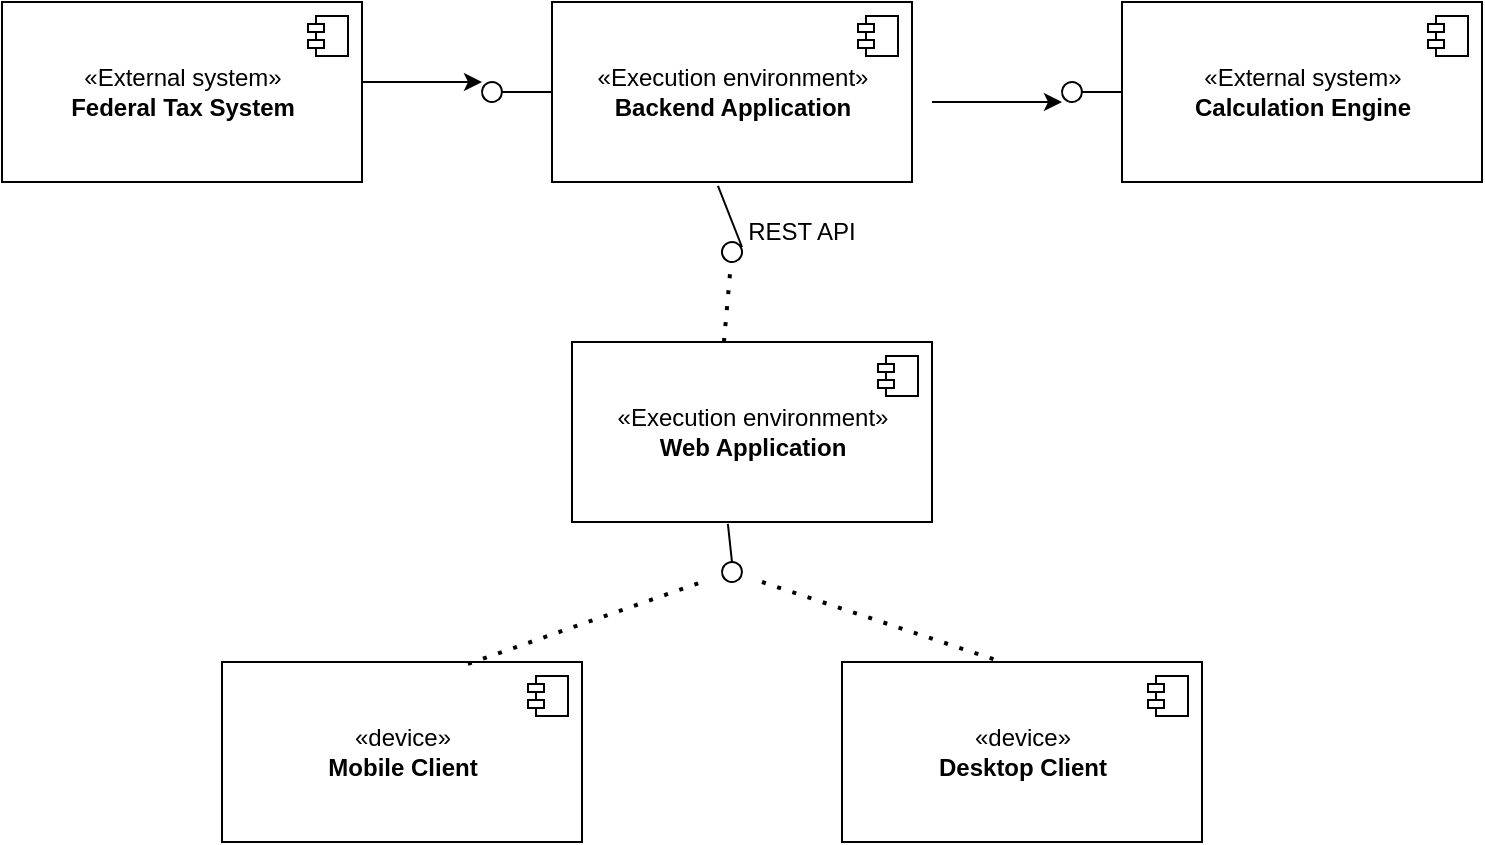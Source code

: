 <mxfile version="20.8.1" type="device"><diagram id="RDtHthA3mGii-tfSPl4o" name="Page-1"><mxGraphModel dx="1434" dy="782" grid="1" gridSize="10" guides="1" tooltips="1" connect="1" arrows="1" fold="1" page="1" pageScale="1" pageWidth="850" pageHeight="1100" math="0" shadow="0"><root><mxCell id="0"/><mxCell id="1" parent="0"/><mxCell id="SUxZkWEQ29-1rgHO_sBT-1" value="&lt;div&gt;«device»&lt;/div&gt;&lt;div&gt;&lt;b&gt;Mobile Client&lt;br&gt;&lt;/b&gt;&lt;/div&gt;" style="html=1;dropTarget=0;" parent="1" vertex="1"><mxGeometry x="160" y="490" width="180" height="90" as="geometry"/></mxCell><mxCell id="SUxZkWEQ29-1rgHO_sBT-2" value="" style="shape=module;jettyWidth=8;jettyHeight=4;" parent="SUxZkWEQ29-1rgHO_sBT-1" vertex="1"><mxGeometry x="1" width="20" height="20" relative="1" as="geometry"><mxPoint x="-27" y="7" as="offset"/></mxGeometry></mxCell><mxCell id="SUxZkWEQ29-1rgHO_sBT-3" value="&lt;div&gt;«device»&lt;/div&gt;&lt;div&gt;&lt;b&gt;Desktop Client&lt;br&gt;&lt;/b&gt;&lt;/div&gt;" style="html=1;dropTarget=0;" parent="1" vertex="1"><mxGeometry x="470" y="490" width="180" height="90" as="geometry"/></mxCell><mxCell id="SUxZkWEQ29-1rgHO_sBT-4" value="" style="shape=module;jettyWidth=8;jettyHeight=4;" parent="SUxZkWEQ29-1rgHO_sBT-3" vertex="1"><mxGeometry x="1" width="20" height="20" relative="1" as="geometry"><mxPoint x="-27" y="7" as="offset"/></mxGeometry></mxCell><mxCell id="SUxZkWEQ29-1rgHO_sBT-5" value="&lt;div&gt;«Execution environment»&lt;/div&gt;&lt;b&gt;Web Application&lt;/b&gt;" style="html=1;dropTarget=0;" parent="1" vertex="1"><mxGeometry x="335" y="330" width="180" height="90" as="geometry"/></mxCell><mxCell id="SUxZkWEQ29-1rgHO_sBT-6" value="" style="shape=module;jettyWidth=8;jettyHeight=4;" parent="SUxZkWEQ29-1rgHO_sBT-5" vertex="1"><mxGeometry x="1" width="20" height="20" relative="1" as="geometry"><mxPoint x="-27" y="7" as="offset"/></mxGeometry></mxCell><mxCell id="SUxZkWEQ29-1rgHO_sBT-7" value="&lt;div&gt;«Execution environment»&lt;/div&gt;&lt;b&gt;Backend Application&lt;/b&gt;" style="html=1;dropTarget=0;" parent="1" vertex="1"><mxGeometry x="325" y="160" width="180" height="90" as="geometry"/></mxCell><mxCell id="SUxZkWEQ29-1rgHO_sBT-8" value="" style="shape=module;jettyWidth=8;jettyHeight=4;" parent="SUxZkWEQ29-1rgHO_sBT-7" vertex="1"><mxGeometry x="1" width="20" height="20" relative="1" as="geometry"><mxPoint x="-27" y="7" as="offset"/></mxGeometry></mxCell><mxCell id="SUxZkWEQ29-1rgHO_sBT-9" value="&lt;div&gt;«External system»&lt;/div&gt;&lt;div&gt;&lt;b&gt;Calculation Engine&lt;br&gt;&lt;/b&gt;&lt;/div&gt;" style="html=1;dropTarget=0;" parent="1" vertex="1"><mxGeometry x="610" y="160" width="180" height="90" as="geometry"/></mxCell><mxCell id="SUxZkWEQ29-1rgHO_sBT-10" value="" style="shape=module;jettyWidth=8;jettyHeight=4;" parent="SUxZkWEQ29-1rgHO_sBT-9" vertex="1"><mxGeometry x="1" width="20" height="20" relative="1" as="geometry"><mxPoint x="-27" y="7" as="offset"/></mxGeometry></mxCell><mxCell id="SUxZkWEQ29-1rgHO_sBT-11" value="&lt;div&gt;«External system»&lt;/div&gt;&lt;div&gt;&lt;b&gt;Federal Tax System&lt;/b&gt;&lt;br&gt;&lt;/div&gt;" style="html=1;dropTarget=0;" parent="1" vertex="1"><mxGeometry x="50" y="160" width="180" height="90" as="geometry"/></mxCell><mxCell id="SUxZkWEQ29-1rgHO_sBT-12" value="" style="shape=module;jettyWidth=8;jettyHeight=4;" parent="SUxZkWEQ29-1rgHO_sBT-11" vertex="1"><mxGeometry x="1" width="20" height="20" relative="1" as="geometry"><mxPoint x="-27" y="7" as="offset"/></mxGeometry></mxCell><mxCell id="SUxZkWEQ29-1rgHO_sBT-19" value="" style="ellipse;whiteSpace=wrap;html=1;align=center;aspect=fixed;resizable=0;points=[];outlineConnect=0;sketch=0;rotation=115;direction=south;" parent="1" vertex="1"><mxGeometry x="410" y="280" width="10" height="10" as="geometry"/></mxCell><mxCell id="SUxZkWEQ29-1rgHO_sBT-20" value="" style="ellipse;whiteSpace=wrap;html=1;align=center;aspect=fixed;resizable=0;points=[];outlineConnect=0;sketch=0;rotation=115;direction=south;" parent="1" vertex="1"><mxGeometry x="410" y="440" width="10" height="10" as="geometry"/></mxCell><mxCell id="SUxZkWEQ29-1rgHO_sBT-22" value="" style="ellipse;whiteSpace=wrap;html=1;align=center;aspect=fixed;resizable=0;points=[];outlineConnect=0;sketch=0;rotation=115;direction=south;" parent="1" vertex="1"><mxGeometry x="290" y="200" width="10" height="10" as="geometry"/></mxCell><mxCell id="SUxZkWEQ29-1rgHO_sBT-23" value="" style="ellipse;whiteSpace=wrap;html=1;align=center;aspect=fixed;resizable=0;points=[];outlineConnect=0;sketch=0;rotation=115;direction=south;" parent="1" vertex="1"><mxGeometry x="580" y="200" width="10" height="10" as="geometry"/></mxCell><mxCell id="SUxZkWEQ29-1rgHO_sBT-25" value="" style="endArrow=none;dashed=1;html=1;dashPattern=1 3;strokeWidth=2;rounded=0;exitX=0.683;exitY=0.011;exitDx=0;exitDy=0;exitPerimeter=0;" parent="1" source="SUxZkWEQ29-1rgHO_sBT-1" edge="1"><mxGeometry width="50" height="50" relative="1" as="geometry"><mxPoint x="280" y="480" as="sourcePoint"/><mxPoint x="400" y="450" as="targetPoint"/><Array as="points"/></mxGeometry></mxCell><mxCell id="SUxZkWEQ29-1rgHO_sBT-26" value="" style="endArrow=none;dashed=1;html=1;dashPattern=1 3;strokeWidth=2;rounded=0;entryX=0.444;entryY=0;entryDx=0;entryDy=0;entryPerimeter=0;" parent="1" target="SUxZkWEQ29-1rgHO_sBT-3" edge="1"><mxGeometry width="50" height="50" relative="1" as="geometry"><mxPoint x="430" y="450" as="sourcePoint"/><mxPoint x="550" y="420" as="targetPoint"/><Array as="points"/></mxGeometry></mxCell><mxCell id="SUxZkWEQ29-1rgHO_sBT-27" value="" style="endArrow=none;dashed=1;html=1;dashPattern=1 3;strokeWidth=2;rounded=0;exitX=0.422;exitY=0;exitDx=0;exitDy=0;exitPerimeter=0;" parent="1" source="SUxZkWEQ29-1rgHO_sBT-5" edge="1" target="SUxZkWEQ29-1rgHO_sBT-19"><mxGeometry width="50" height="50" relative="1" as="geometry"><mxPoint x="410" y="320" as="sourcePoint"/><mxPoint x="410" y="300" as="targetPoint"/></mxGeometry></mxCell><mxCell id="SUxZkWEQ29-1rgHO_sBT-28" value="REST API" style="text;html=1;strokeColor=none;fillColor=none;align=center;verticalAlign=middle;whiteSpace=wrap;rounded=0;" parent="1" vertex="1"><mxGeometry x="420" y="260" width="60" height="30" as="geometry"/></mxCell><mxCell id="SUxZkWEQ29-1rgHO_sBT-29" value="" style="endArrow=classic;html=1;rounded=0;" parent="1" edge="1"><mxGeometry width="50" height="50" relative="1" as="geometry"><mxPoint x="515" y="210" as="sourcePoint"/><mxPoint x="580" y="210" as="targetPoint"/></mxGeometry></mxCell><mxCell id="SUxZkWEQ29-1rgHO_sBT-30" value="" style="endArrow=none;html=1;rounded=0;entryX=0;entryY=0.5;entryDx=0;entryDy=0;" parent="1" source="SUxZkWEQ29-1rgHO_sBT-23" target="SUxZkWEQ29-1rgHO_sBT-9" edge="1"><mxGeometry width="50" height="50" relative="1" as="geometry"><mxPoint x="400" y="390" as="sourcePoint"/><mxPoint x="450" y="340" as="targetPoint"/></mxGeometry></mxCell><mxCell id="SUxZkWEQ29-1rgHO_sBT-31" value="" style="endArrow=classic;html=1;rounded=0;entryX=1;entryY=0.5;entryDx=0;entryDy=0;" parent="1" edge="1"><mxGeometry relative="1" as="geometry"><mxPoint x="230" y="200" as="sourcePoint"/><mxPoint x="290" y="200" as="targetPoint"/></mxGeometry></mxCell><mxCell id="SUxZkWEQ29-1rgHO_sBT-33" value="" style="endArrow=none;html=1;rounded=0;entryX=0;entryY=0.5;entryDx=0;entryDy=0;" parent="1" source="SUxZkWEQ29-1rgHO_sBT-22" target="SUxZkWEQ29-1rgHO_sBT-7" edge="1"><mxGeometry width="50" height="50" relative="1" as="geometry"><mxPoint x="300" y="250" as="sourcePoint"/><mxPoint x="350" y="200" as="targetPoint"/></mxGeometry></mxCell><mxCell id="SUxZkWEQ29-1rgHO_sBT-34" value="" style="endArrow=none;html=1;rounded=0;entryX=0.433;entryY=1.011;entryDx=0;entryDy=0;entryPerimeter=0;" parent="1" target="SUxZkWEQ29-1rgHO_sBT-5" edge="1"><mxGeometry width="50" height="50" relative="1" as="geometry"><mxPoint x="415" y="440" as="sourcePoint"/><mxPoint x="450" y="470" as="targetPoint"/></mxGeometry></mxCell><mxCell id="SUxZkWEQ29-1rgHO_sBT-35" value="" style="endArrow=none;html=1;rounded=0;entryX=0.461;entryY=1.022;entryDx=0;entryDy=0;entryPerimeter=0;exitX=0;exitY=0.75;exitDx=0;exitDy=0;" parent="1" source="SUxZkWEQ29-1rgHO_sBT-28" target="SUxZkWEQ29-1rgHO_sBT-7" edge="1"><mxGeometry width="50" height="50" relative="1" as="geometry"><mxPoint x="410" y="290" as="sourcePoint"/><mxPoint x="390" y="270" as="targetPoint"/></mxGeometry></mxCell></root></mxGraphModel></diagram></mxfile>